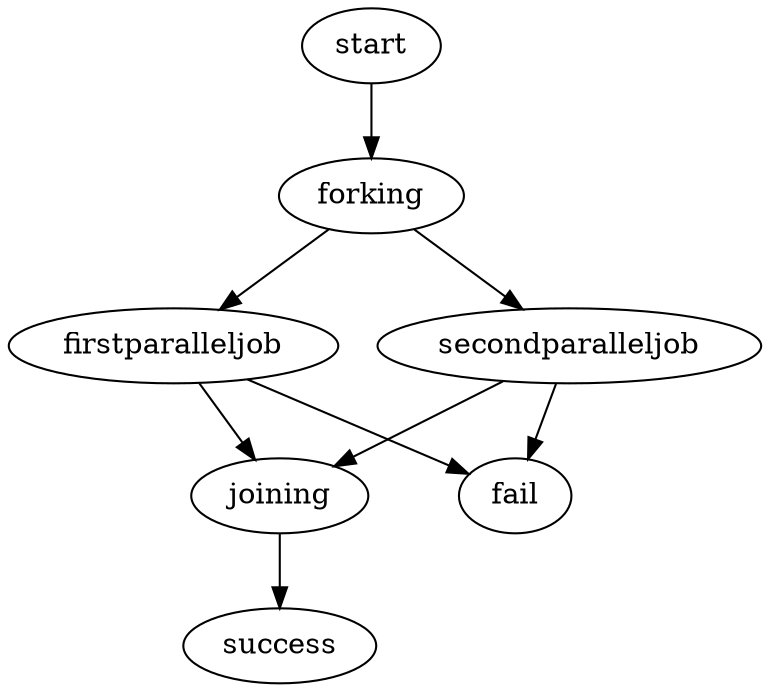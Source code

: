 digraph G {
  start;
  forking;
  firstparalleljob;
  joining;
  success;
  fail;
  secondparalleljob;
  start -> forking;
  forking -> firstparalleljob;
  firstparalleljob -> joining;
  joining -> success;
  firstparalleljob -> fail;
  forking -> secondparalleljob;
  secondparalleljob -> joining;
  secondparalleljob -> fail;
}
